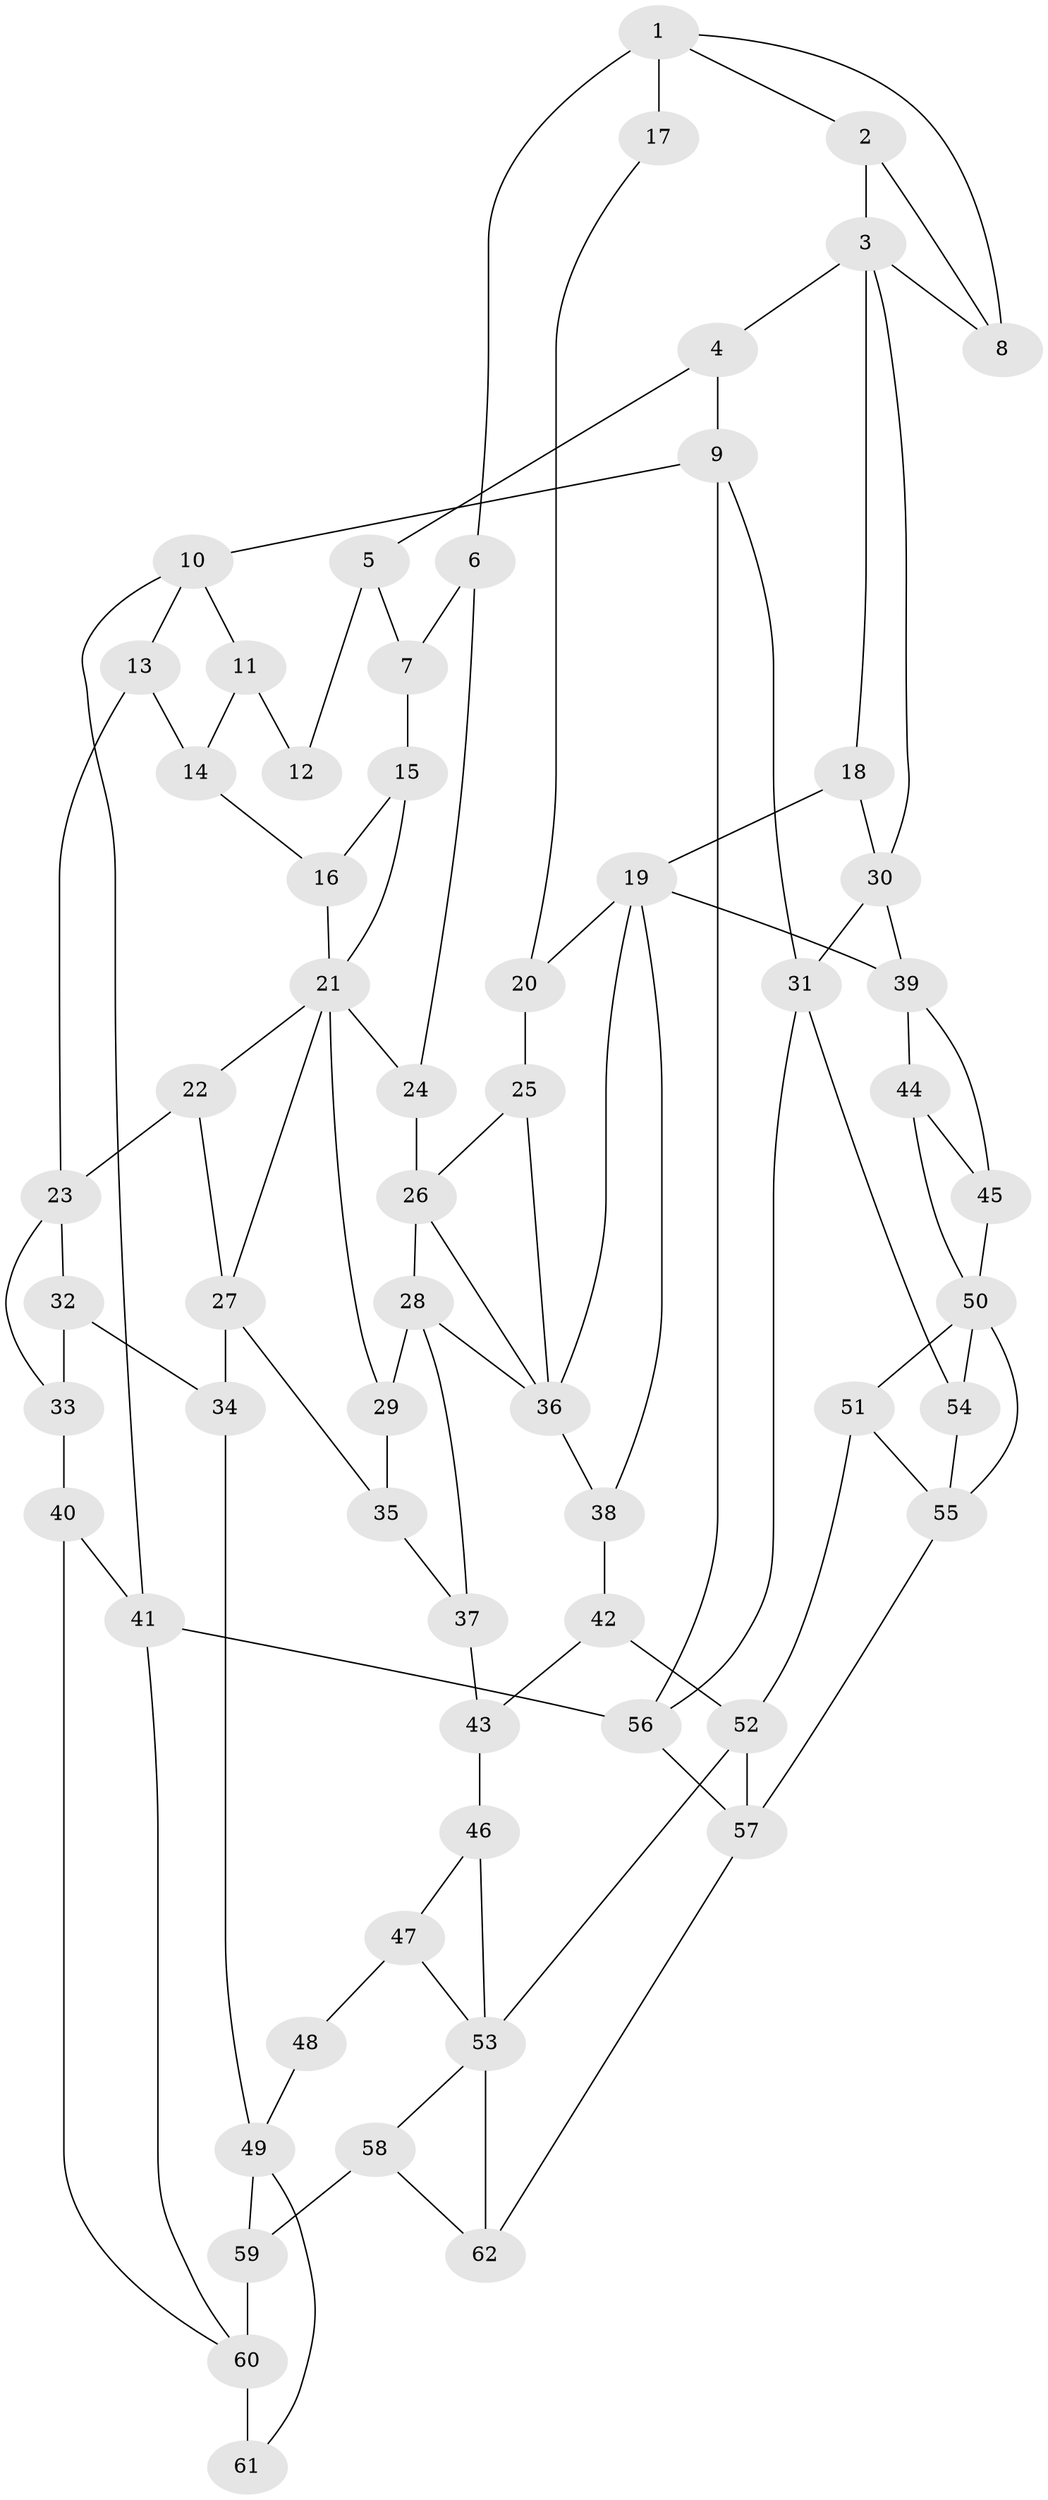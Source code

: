 // original degree distribution, {3: 0.024193548387096774, 5: 0.5241935483870968, 4: 0.22580645161290322, 6: 0.22580645161290322}
// Generated by graph-tools (version 1.1) at 2025/38/03/09/25 02:38:24]
// undirected, 62 vertices, 106 edges
graph export_dot {
graph [start="1"]
  node [color=gray90,style=filled];
  1;
  2;
  3;
  4;
  5;
  6;
  7;
  8;
  9;
  10;
  11;
  12;
  13;
  14;
  15;
  16;
  17;
  18;
  19;
  20;
  21;
  22;
  23;
  24;
  25;
  26;
  27;
  28;
  29;
  30;
  31;
  32;
  33;
  34;
  35;
  36;
  37;
  38;
  39;
  40;
  41;
  42;
  43;
  44;
  45;
  46;
  47;
  48;
  49;
  50;
  51;
  52;
  53;
  54;
  55;
  56;
  57;
  58;
  59;
  60;
  61;
  62;
  1 -- 2 [weight=1.0];
  1 -- 6 [weight=1.0];
  1 -- 8 [weight=1.0];
  1 -- 17 [weight=2.0];
  2 -- 3 [weight=1.0];
  2 -- 8 [weight=1.0];
  3 -- 4 [weight=1.0];
  3 -- 8 [weight=1.0];
  3 -- 18 [weight=1.0];
  3 -- 30 [weight=1.0];
  4 -- 5 [weight=1.0];
  4 -- 9 [weight=1.0];
  5 -- 7 [weight=1.0];
  5 -- 12 [weight=1.0];
  6 -- 7 [weight=1.0];
  6 -- 24 [weight=1.0];
  7 -- 15 [weight=1.0];
  9 -- 10 [weight=1.0];
  9 -- 31 [weight=1.0];
  9 -- 56 [weight=1.0];
  10 -- 11 [weight=1.0];
  10 -- 13 [weight=1.0];
  10 -- 41 [weight=1.0];
  11 -- 12 [weight=2.0];
  11 -- 14 [weight=1.0];
  13 -- 14 [weight=1.0];
  13 -- 23 [weight=2.0];
  14 -- 16 [weight=1.0];
  15 -- 16 [weight=1.0];
  15 -- 21 [weight=1.0];
  16 -- 21 [weight=1.0];
  17 -- 20 [weight=1.0];
  18 -- 19 [weight=1.0];
  18 -- 30 [weight=1.0];
  19 -- 20 [weight=1.0];
  19 -- 36 [weight=1.0];
  19 -- 38 [weight=1.0];
  19 -- 39 [weight=1.0];
  20 -- 25 [weight=1.0];
  21 -- 22 [weight=1.0];
  21 -- 24 [weight=1.0];
  21 -- 27 [weight=1.0];
  21 -- 29 [weight=1.0];
  22 -- 23 [weight=2.0];
  22 -- 27 [weight=1.0];
  23 -- 32 [weight=1.0];
  23 -- 33 [weight=1.0];
  24 -- 26 [weight=2.0];
  25 -- 26 [weight=1.0];
  25 -- 36 [weight=1.0];
  26 -- 28 [weight=2.0];
  26 -- 36 [weight=1.0];
  27 -- 34 [weight=2.0];
  27 -- 35 [weight=1.0];
  28 -- 29 [weight=1.0];
  28 -- 36 [weight=1.0];
  28 -- 37 [weight=1.0];
  29 -- 35 [weight=1.0];
  30 -- 31 [weight=2.0];
  30 -- 39 [weight=2.0];
  31 -- 54 [weight=1.0];
  31 -- 56 [weight=1.0];
  32 -- 33 [weight=1.0];
  32 -- 34 [weight=2.0];
  33 -- 40 [weight=1.0];
  34 -- 49 [weight=2.0];
  35 -- 37 [weight=1.0];
  36 -- 38 [weight=1.0];
  37 -- 43 [weight=1.0];
  38 -- 42 [weight=1.0];
  39 -- 44 [weight=1.0];
  39 -- 45 [weight=1.0];
  40 -- 41 [weight=1.0];
  40 -- 60 [weight=1.0];
  41 -- 56 [weight=1.0];
  41 -- 60 [weight=1.0];
  42 -- 43 [weight=1.0];
  42 -- 52 [weight=1.0];
  43 -- 46 [weight=1.0];
  44 -- 45 [weight=1.0];
  44 -- 50 [weight=1.0];
  45 -- 50 [weight=1.0];
  46 -- 47 [weight=1.0];
  46 -- 53 [weight=1.0];
  47 -- 48 [weight=1.0];
  47 -- 53 [weight=1.0];
  48 -- 49 [weight=2.0];
  49 -- 59 [weight=1.0];
  49 -- 61 [weight=1.0];
  50 -- 51 [weight=1.0];
  50 -- 54 [weight=1.0];
  50 -- 55 [weight=2.0];
  51 -- 52 [weight=1.0];
  51 -- 55 [weight=1.0];
  52 -- 53 [weight=2.0];
  52 -- 57 [weight=1.0];
  53 -- 58 [weight=1.0];
  53 -- 62 [weight=1.0];
  54 -- 55 [weight=1.0];
  55 -- 57 [weight=2.0];
  56 -- 57 [weight=1.0];
  57 -- 62 [weight=1.0];
  58 -- 59 [weight=2.0];
  58 -- 62 [weight=1.0];
  59 -- 60 [weight=2.0];
  60 -- 61 [weight=2.0];
}
